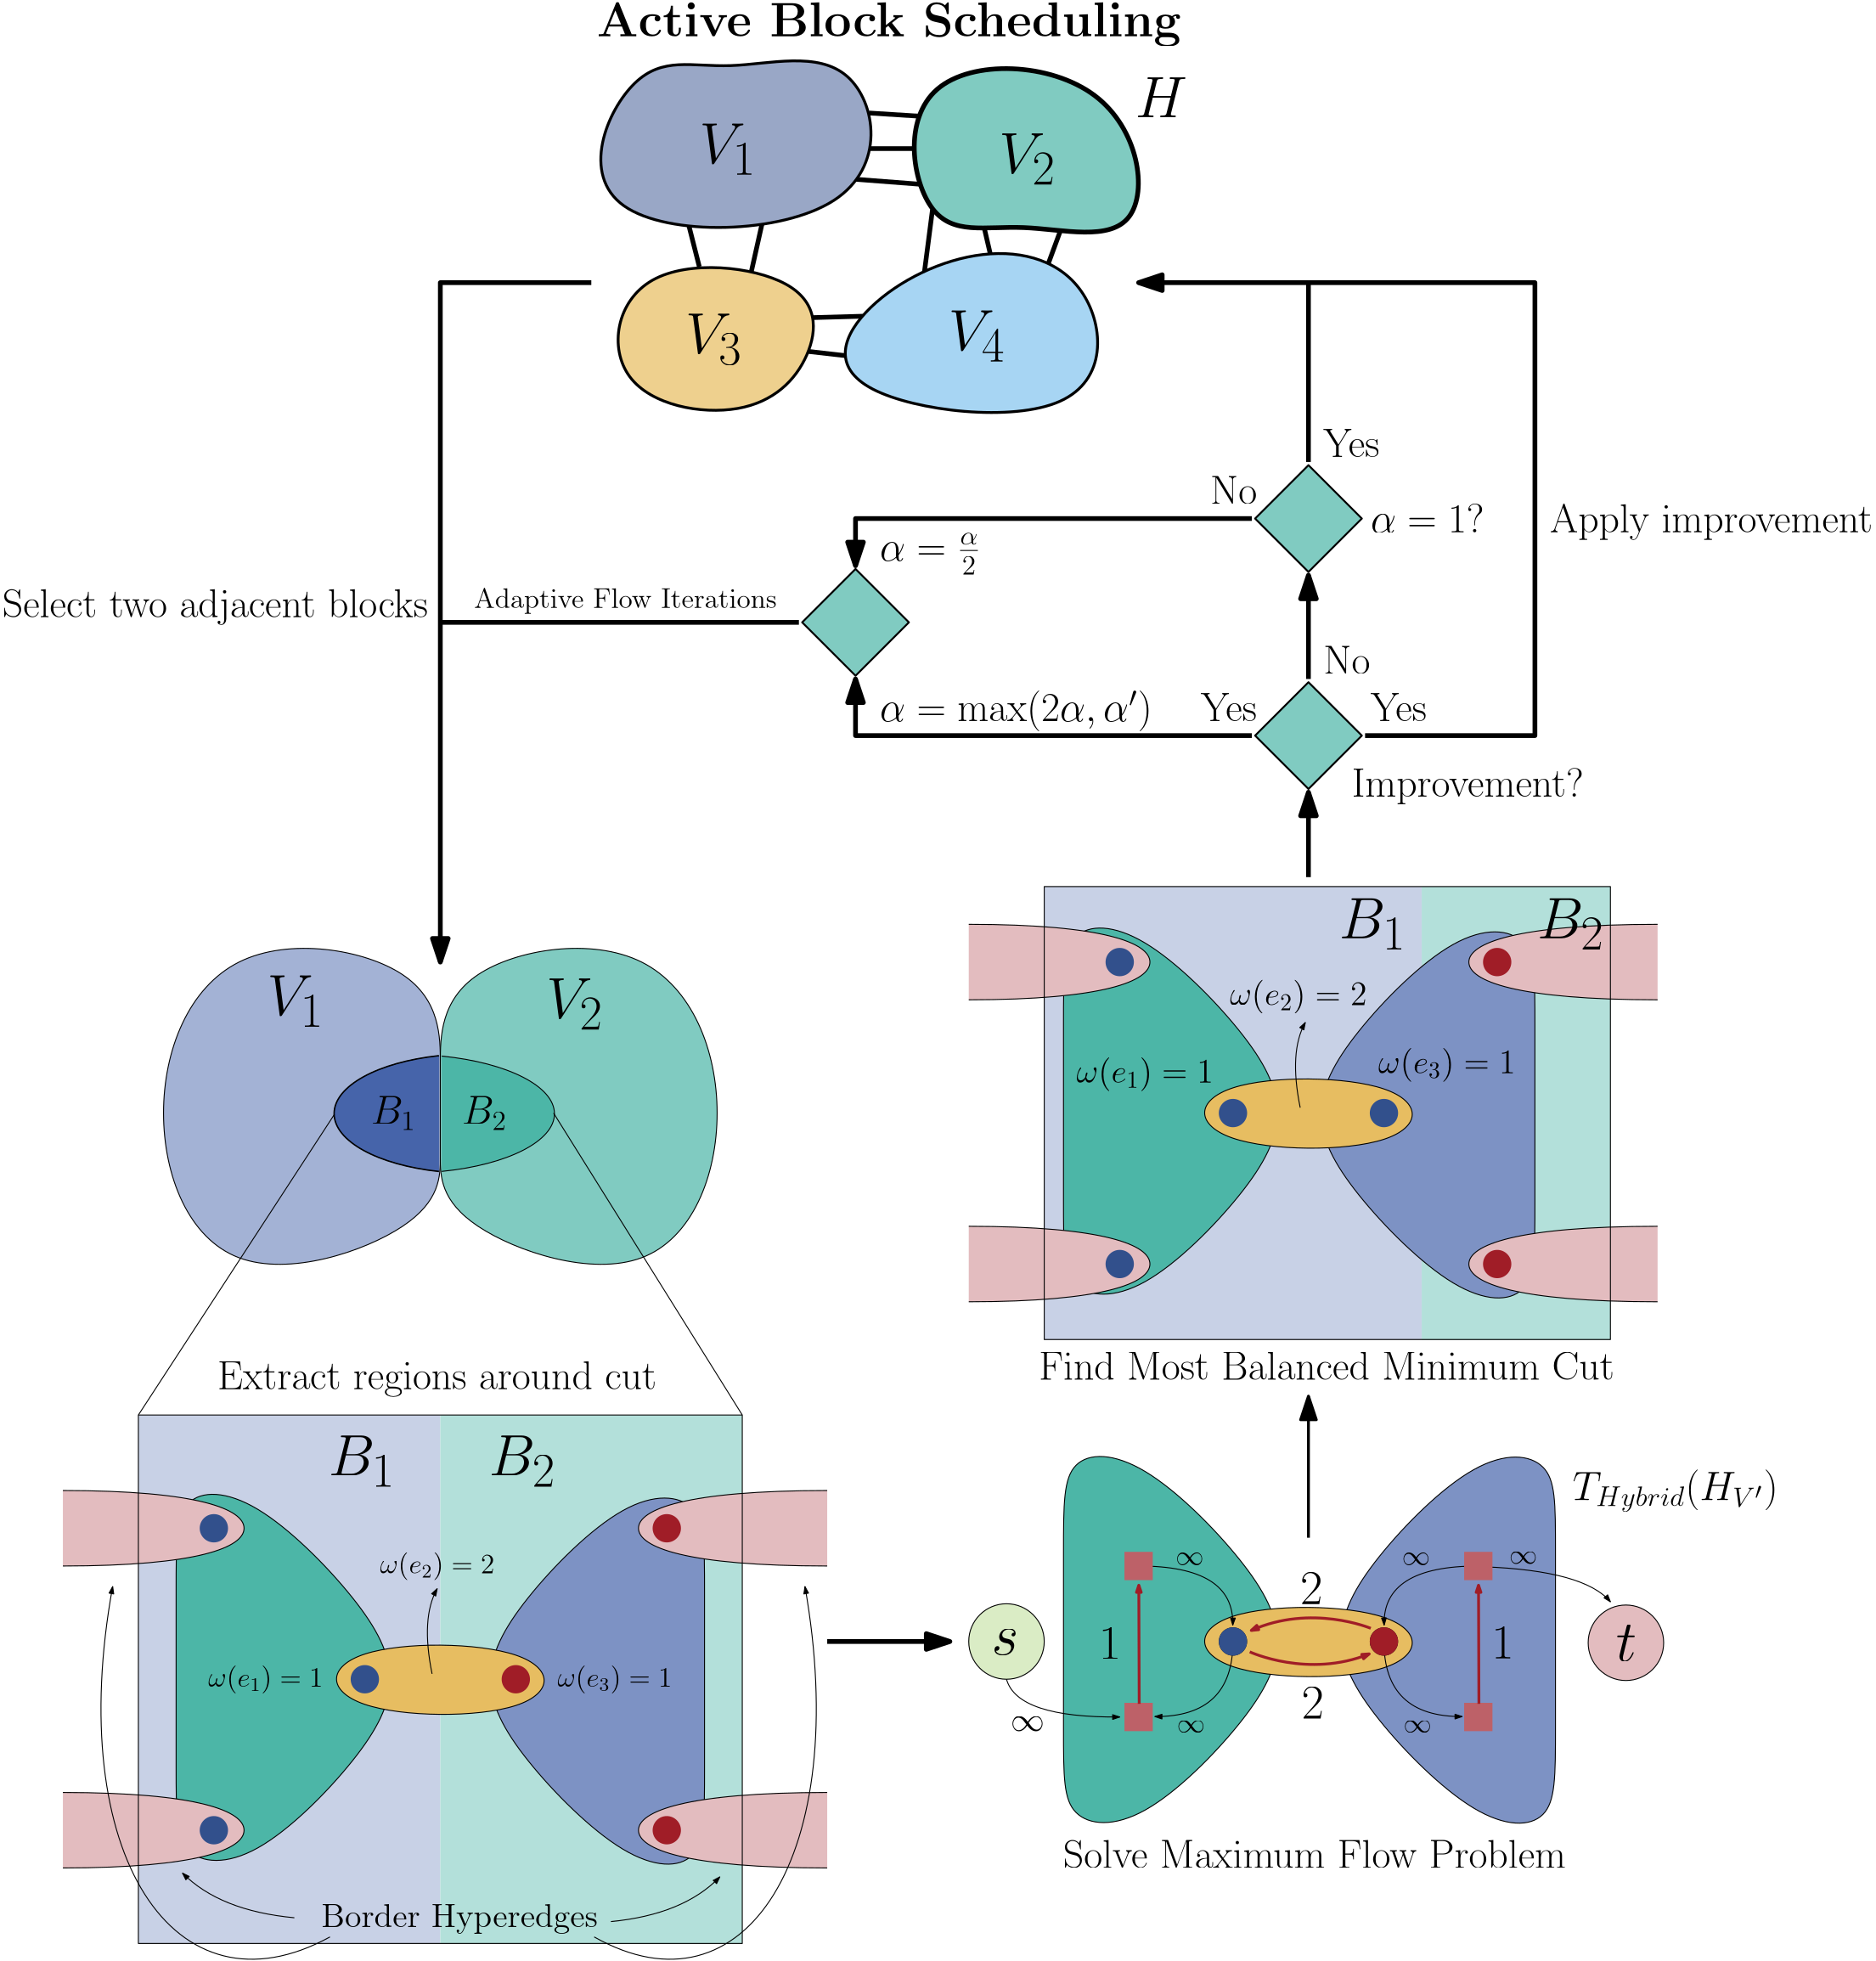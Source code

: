 <?xml version="1.0"?>
<!DOCTYPE ipe SYSTEM "ipe.dtd">
<ipe version="70107" creator="Ipe 7.1.10">
<info created="D:20171020130216" modified="D:20180101155053"/>
<ipestyle name="basic">
<symbol name="arrow/arc(spx)">
<path stroke="sym-stroke" fill="sym-stroke" pen="sym-pen">
0 0 m
-1 0.333 l
-1 -0.333 l
h
</path>
</symbol>
<symbol name="arrow/farc(spx)">
<path stroke="sym-stroke" fill="white" pen="sym-pen">
0 0 m
-1 0.333 l
-1 -0.333 l
h
</path>
</symbol>
<symbol name="arrow/ptarc(spx)">
<path stroke="sym-stroke" fill="sym-stroke" pen="sym-pen">
0 0 m
-1 0.333 l
-0.8 0 l
-1 -0.333 l
h
</path>
</symbol>
<symbol name="arrow/fptarc(spx)">
<path stroke="sym-stroke" fill="white" pen="sym-pen">
0 0 m
-1 0.333 l
-0.8 0 l
-1 -0.333 l
h
</path>
</symbol>
<symbol name="mark/circle(sx)" transformations="translations">
<path fill="sym-stroke">
0.6 0 0 0.6 0 0 e
0.4 0 0 0.4 0 0 e
</path>
</symbol>
<symbol name="mark/disk(sx)" transformations="translations">
<path fill="sym-stroke">
0.6 0 0 0.6 0 0 e
</path>
</symbol>
<symbol name="mark/fdisk(sfx)" transformations="translations">
<group>
<path fill="sym-fill">
0.5 0 0 0.5 0 0 e
</path>
<path fill="sym-stroke" fillrule="eofill">
0.6 0 0 0.6 0 0 e
0.4 0 0 0.4 0 0 e
</path>
</group>
</symbol>
<symbol name="mark/box(sx)" transformations="translations">
<path fill="sym-stroke" fillrule="eofill">
-0.6 -0.6 m
0.6 -0.6 l
0.6 0.6 l
-0.6 0.6 l
h
-0.4 -0.4 m
0.4 -0.4 l
0.4 0.4 l
-0.4 0.4 l
h
</path>
</symbol>
<symbol name="mark/square(sx)" transformations="translations">
<path fill="sym-stroke">
-0.6 -0.6 m
0.6 -0.6 l
0.6 0.6 l
-0.6 0.6 l
h
</path>
</symbol>
<symbol name="mark/fsquare(sfx)" transformations="translations">
<group>
<path fill="sym-fill">
-0.5 -0.5 m
0.5 -0.5 l
0.5 0.5 l
-0.5 0.5 l
h
</path>
<path fill="sym-stroke" fillrule="eofill">
-0.6 -0.6 m
0.6 -0.6 l
0.6 0.6 l
-0.6 0.6 l
h
-0.4 -0.4 m
0.4 -0.4 l
0.4 0.4 l
-0.4 0.4 l
h
</path>
</group>
</symbol>
<symbol name="mark/cross(sx)" transformations="translations">
<group>
<path fill="sym-stroke">
-0.43 -0.57 m
0.57 0.43 l
0.43 0.57 l
-0.57 -0.43 l
h
</path>
<path fill="sym-stroke">
-0.43 0.57 m
0.57 -0.43 l
0.43 -0.57 l
-0.57 0.43 l
h
</path>
</group>
</symbol>
<symbol name="arrow/fnormal(spx)">
<path stroke="sym-stroke" fill="white" pen="sym-pen">
0 0 m
-1 0.333 l
-1 -0.333 l
h
</path>
</symbol>
<symbol name="arrow/pointed(spx)">
<path stroke="sym-stroke" fill="sym-stroke" pen="sym-pen">
0 0 m
-1 0.333 l
-0.8 0 l
-1 -0.333 l
h
</path>
</symbol>
<symbol name="arrow/fpointed(spx)">
<path stroke="sym-stroke" fill="white" pen="sym-pen">
0 0 m
-1 0.333 l
-0.8 0 l
-1 -0.333 l
h
</path>
</symbol>
<symbol name="arrow/linear(spx)">
<path stroke="sym-stroke" pen="sym-pen">
-1 0.333 m
0 0 l
-1 -0.333 l
</path>
</symbol>
<symbol name="arrow/fdouble(spx)">
<path stroke="sym-stroke" fill="white" pen="sym-pen">
0 0 m
-1 0.333 l
-1 -0.333 l
h
-1 0 m
-2 0.333 l
-2 -0.333 l
h
</path>
</symbol>
<symbol name="arrow/double(spx)">
<path stroke="sym-stroke" fill="sym-stroke" pen="sym-pen">
0 0 m
-1 0.333 l
-1 -0.333 l
h
-1 0 m
-2 0.333 l
-2 -0.333 l
h
</path>
</symbol>
<pen name="heavier" value="0.8"/>
<pen name="fat" value="1.2"/>
<pen name="ultrafat" value="2"/>
<symbolsize name="large" value="5"/>
<symbolsize name="small" value="2"/>
<symbolsize name="tiny" value="1.1"/>
<arrowsize name="large" value="10"/>
<arrowsize name="small" value="5"/>
<arrowsize name="tiny" value="3"/>
<color name="red" value="1 0 0"/>
<color name="green" value="0 1 0"/>
<color name="blue" value="0 0 1"/>
<color name="yellow" value="1 1 0"/>
<color name="orange" value="1 0.647 0"/>
<color name="gold" value="1 0.843 0"/>
<color name="purple" value="0.627 0.125 0.941"/>
<color name="gray" value="0.745"/>
<color name="brown" value="0.647 0.165 0.165"/>
<color name="navy" value="0 0 0.502"/>
<color name="pink" value="1 0.753 0.796"/>
<color name="seagreen" value="0.18 0.545 0.341"/>
<color name="turquoise" value="0.251 0.878 0.816"/>
<color name="violet" value="0.933 0.51 0.933"/>
<color name="darkblue" value="0 0 0.545"/>
<color name="darkcyan" value="0 0.545 0.545"/>
<color name="darkgray" value="0.663"/>
<color name="darkgreen" value="0 0.392 0"/>
<color name="darkmagenta" value="0.545 0 0.545"/>
<color name="darkorange" value="1 0.549 0"/>
<color name="darkred" value="0.545 0 0"/>
<color name="lightblue" value="0.678 0.847 0.902"/>
<color name="lightcyan" value="0.878 1 1"/>
<color name="lightgray" value="0.827"/>
<color name="lightgreen" value="0.565 0.933 0.565"/>
<color name="lightyellow" value="1 1 0.878"/>
<dashstyle name="dashed" value="[4] 0"/>
<dashstyle name="dotted" value="[1 3] 0"/>
<dashstyle name="dash dotted" value="[4 2 1 2] 0"/>
<dashstyle name="dash dot dotted" value="[4 2 1 2 1 2] 0"/>
<textsize name="large" value="\large"/>
<textsize name="Large" value="\Large"/>
<textsize name="LARGE" value="\LARGE"/>
<textsize name="huge" value="\huge"/>
<textsize name="Huge" value="\Huge"/>
<textsize name="small" value="\small"/>
<textsize name="footnote" value="\footnotesize"/>
<textsize name="tiny" value="\tiny"/>
<textstyle name="center" begin="\begin{center}" end="\end{center}"/>
<textstyle name="itemize" begin="\begin{itemize}" end="\end{itemize}"/>
<textstyle name="item" begin="\begin{itemize}\item{}" end="\end{itemize}"/>
<gridsize name="4 pts" value="4"/>
<gridsize name="8 pts (~3 mm)" value="8"/>
<gridsize name="16 pts (~6 mm)" value="16"/>
<gridsize name="32 pts (~12 mm)" value="32"/>
<gridsize name="10 pts (~3.5 mm)" value="10"/>
<gridsize name="20 pts (~7 mm)" value="20"/>
<gridsize name="14 pts (~5 mm)" value="14"/>
<gridsize name="28 pts (~10 mm)" value="28"/>
<gridsize name="56 pts (~20 mm)" value="56"/>
<anglesize name="90 deg" value="90"/>
<anglesize name="60 deg" value="60"/>
<anglesize name="45 deg" value="45"/>
<anglesize name="30 deg" value="30"/>
<anglesize name="22.5 deg" value="22.5"/>
<opacity name="10%" value="0.1"/>
<opacity name="30%" value="0.3"/>
<opacity name="50%" value="0.5"/>
<opacity name="75%" value="0.75"/>
<tiling name="falling" angle="-60" step="4" width="1"/>
<tiling name="rising" angle="30" step="4" width="1"/>
</ipestyle>
<ipestyle name="transparency">
<opacity name="10%" value="0.1"/>
<opacity name="50%" value="0.5"/>
<opacity name="75%" value="0.75"/>
<opacity name="25%" value="0.25"/>
</ipestyle>
<ipestyle name="bigpaper">
<layout paper="10000 6000" origin="0 0" frame="10000 6000"/>
<titlestyle pos="10 10" size="LARGE" color="title"  valign="baseline"/>
</ipestyle>
<ipestyle name="kitcolors">
<color name="KITgreen" value="0 0.588 0.509"/>
<color name="KITgreen70" value="0.3 0.711 0.656"/>
<color name="KITgreen50" value="0.5 0.794 0.754"/>
<color name="KITgreen30" value="0.7 0.876 0.852"/>
<color name="KITgreen15" value="0.85 0.938 0.926"/>
<color name="KITblue" value="0.274 0.392 0.666"/>
<color name="KITblue70" value="0.492 0.574 0.766"/>
<color name="KITblue50" value="0.637 0.696 0.833"/>
<color name="KITblue30" value="0.782 0.817 0.9"/>
<color name="KITblue15" value="0.891 0.908 0.95"/>
<color name="KITblack" value="0"/>
<color name="KITblack70" value="0.3"/>
<color name="KITblack50" value="0.5"/>
<color name="KITblack30" value="0.7"/>
<color name="KITblack15" value="0.85"/>
<color name="KITpalegreen" value="0.509 0.745 0.235"/>
<color name="KITpalegreen70" value="0.656 0.821 0.464"/>
<color name="KITpalegreen50" value="0.754 0.872 0.617"/>
<color name="KITpalegreen30" value="0.852 0.923 0.77"/>
<color name="KITpalegreen15" value="0.926 0.961 0.885"/>
<color name="KITyellow" value="0.98 0.901 0.078"/>
<color name="KITyellow70" value="0.986 0.931 0.354"/>
<color name="KITyellow50" value="0.99 0.95 0.539"/>
<color name="KITyellow30" value="0.994 0.97 0.723"/>
<color name="KITyellow15" value="0.997 0.985 0.861"/>
<color name="KITorange" value="0.862 0.627 0.117"/>
<color name="KITorange70" value="0.903 0.739 0.382"/>
<color name="KITorange50" value="0.931 0.813 0.558"/>
<color name="KITorange30" value="0.958 0.888 0.735"/>
<color name="KITorange15" value="0.979 0.944 0.867"/>
<color name="KITbrown" value="0.627 0.509 0.196"/>
<color name="KITbrown70" value="0.739 0.656 0.437"/>
<color name="KITbrown50" value="0.813 0.754 0.598"/>
<color name="KITbrown30" value="0.888 0.852 0.758"/>
<color name="KITbrown15" value="0.944 0.926 0.879"/>
<color name="KITred" value="0.627 0.117 0.156"/>
<color name="KITred70" value="0.739 0.382 0.409"/>
<color name="KITred50" value="0.813 0.558 0.578"/>
<color name="KITred30" value="0.888 0.735 0.747"/>
<color name="KITred15" value="0.944 0.867 0.873"/>
<color name="KITlilac" value="0.627 0 0.47"/>
<color name="KITlilac70" value="0.739 0.3 0.629"/>
<color name="KITlilac50" value="0.813 0.5 0.735"/>
<color name="KITlilac30" value="0.888 0.7 0.841"/>
<color name="KITlilac15" value="0.944 0.85 0.92"/>
<color name="KITcyanblue" value="0.313 0.666 0.901"/>
<color name="KITcyanblue70" value="0.519 0.766 0.931"/>
<color name="KITcyanblue50" value="0.656 0.833 0.95"/>
<color name="KITcyanblue30" value="0.794 0.9 0.97"/>
<color name="KITcyanblue15" value="0.897 0.95 0.985"/>
<color name="KITseablue" value="0.196 0.313 0.549"/>
<color name="KITseablue70" value="0.437 0.519 0.684"/>
<color name="KITseablue50" value="0.598 0.656 0.774"/>
<color name="KITseablue30" value="0.758 0.794 0.864"/>
<color name="KITseablue15" value="0.879 0.897 0.932"/>
<color name="KITwhite" value="1"/>
</ipestyle>
<page>
<layer name="alpha"/>
<view layers="alpha" active="alpha"/>
<path layer="alpha" matrix="1.25 0 0 0.857143 884 544" fill="KITblue30">
48 224 m
48 0 l
176 0 l
176 224 l
h
</path>
<path matrix="0.625 0 0 0.858008 994 543.806" fill="KITgreen30">
176 0 m
176 224 l
304 224 l
304 0 l
h
</path>
<path matrix="1 0 0 1 512 288" fill="KITblue30">
48 224 m
48 0 l
176 0 l
176 224 l
h
</path>
<path matrix="1 0 0 1 512 288" fill="KITgreen30">
176 0 m
176 224 l
304 224 l
304 0 l
h
</path>
<path matrix="1 0 0 1 496 288" stroke="KITblack" fill="KITblue50">
96 432
192 416
192 368
192 352
192 336
192 304
96 272
64 352 u
</path>
<path matrix="-1 0 0 1 832 288" stroke="black" fill="KITgreen50">
48 432
144 416
144 368
144 352
144 336
144 304
48 272
16 352 u
</path>
<path matrix="1.77385 0 0 0.764008 403.582 468.641" stroke="KITblack" fill="KITblue" pen="heavier">
160 256 m
32.9848 0 0 32.9848 168 224 160 192 a
</path>
<path matrix="1.77385 0 0 0.764008 403.582 468.641" stroke="KITblack" fill="KITblue">
160 256 m
32.9848 0 0 32.9848 168 224 160 192 a
</path>
<path matrix="-1.91274 0 0 0.764008 994.629 468.568" stroke="KITblack" fill="KITgreen70">
160 256 m
32.9848 0 0 32.9848 168 224 160 192 a
</path>
<text matrix="1 0 0 1 692.497 638.556" transformations="translations" pos="290.056 423.559" stroke="KITblack" type="label" width="22.024" height="16.938" depth="0" valign="baseline" size="Huge">$H$</text>
<text matrix="1 0 0 1 551.692 289.183" transformations="translations" pos="62.8375 392.198" stroke="KITblack" type="label" width="24.123" height="16.939" depth="4.78" valign="baseline" size="Huge">$V_1$</text>
<text matrix="1 0 0 1 670.036 288" transformations="translations" pos="62.8375 392.198" stroke="KITblack" type="label" width="24.123" height="16.939" depth="4.78" valign="baseline" size="Huge">$V_2$</text>
<text matrix="1 0 0 1 595.692 243.183" transformations="translations" pos="62.8375 392.198" stroke="KITblack" type="label" width="19.157" height="11.766" depth="2.58" valign="baseline" size="LARGE">$B_1$</text>
<text matrix="1 0 0 1 634.298 243.183" transformations="translations" pos="62.8375 392.198" stroke="KITblack" type="label" width="19.157" height="11.766" depth="2.58" valign="baseline" size="LARGE">$B_2$</text>
<path matrix="0 -1 1 0 -880 1424" stroke="black" fill="KITblue70">
944 1648
947.2 1680
976 1680
1072 1680
1104 1680
1104 1648
1056 1600
1024 1584
992 1600 u
</path>
<path matrix="0 1 -1 0 2256 -624" stroke="black" fill="KITgreen70">
944 1648
947.2 1680
976 1680
1072 1680
1104 1680
1104 1648
1056 1600
1024 1584
992 1600 u
</path>
<path matrix="1.25 0 0 1 452 288" stroke="KITblack" fill="KITred30">
320 192 m
272 192
240 176
272 160
320 160 c
</path>
<use matrix="1 0 0 1 -176 -1200" name="mark/disk(sx)" pos="960 1664" size="10" stroke="KITred"/>
<path matrix="1.25 0 0 1 452 160" stroke="KITblack" fill="KITred30">
320 192 m
272 192
240 176
272 160
320 160 c
</path>
<use matrix="1 0 0 1 -176 -1328" name="mark/disk(sx)" pos="960 1664" size="10" stroke="KITred"/>
<path matrix="-1.2 0 0 1 912 160" stroke="KITblack" fill="KITred30">
320 192 m
272 192
240 176
272 160
320 160 c
</path>
<use matrix="1 0 0 1 -368 -1328" name="mark/disk(sx)" pos="960 1664" size="10" stroke="KITseablue"/>
<path matrix="-1.2 0 0 1 912 288" stroke="KITblack" fill="KITred30">
320 192 m
272 192
240 176
272 160
320 160 c
</path>
<use matrix="1 0 0 1 -368 -1200" name="mark/disk(sx)" pos="960 1664" size="10" stroke="KITseablue"/>
<text matrix="1 0 0 1 577.692 94.183" transformations="translations" pos="62.8375 392.198" stroke="KITblack" type="label" width="28.412" height="16.939" depth="4.78" valign="baseline" size="Huge">$B_1$</text>
<text matrix="1 0 0 1 645.692 94.183" transformations="translations" pos="62.8375 392.198" stroke="KITblack" type="label" width="28.412" height="16.939" depth="4.78" valign="baseline" size="Huge">$B_2$</text>
<path matrix="1 0 0 1 512 288" stroke="KITblack">
224 0 m
224 0 l
224 0 l
224 0 l
h
</path>
<path matrix="1 0 0 1 512 288" stroke="KITblack">
131.1 351.442 m
48 224 l
48 0 l
304 0 l
304 224 l
224 352 l
</path>
<path matrix="1 0 0 1 512 288" stroke="KITblack">
48 224 m
304 224 l
</path>
<text matrix="1 0 0 1 493.656 268.858" transformations="translations" pos="96 128" stroke="KITblack" type="label" width="48.58" height="8.965" depth="2.99" valign="baseline" size="large">$\omega(e_1) = 1$</text>
<text matrix="1 0 0 1 566.415 316.868" transformations="translations" pos="96 128" stroke="KITblack" type="label" width="48.58" height="8.965" depth="2.99" valign="baseline" size="large">$\omega(e_2) = 2$</text>
<text matrix="1 0 0 1 641.656 268.858" transformations="translations" pos="96 128" stroke="KITblack" type="label" width="48.58" height="8.965" depth="2.99" valign="baseline" size="large">$\omega(e_3) = 1$</text>
<path matrix="0 1 -1 0 2632.16 -607.961" stroke="black" fill="KITgreen70">
944 1648
947.2 1680
976 1680
1072 1680
1104 1680
1104 1648
1056 1600
1024 1584
992 1600 u
</path>
<path matrix="0 -1 1 0 -519.28 1441.37" stroke="black" fill="KITblue70">
944 1648
947.2 1680
976 1680
1072 1680
1104 1680
1104 1648
1056 1600
1024 1584
992 1600 u
</path>
<path matrix="0.00821972 0.999966 -0.999966 0.00821972 2615.53 -621.074" stroke="black" fill="KITorange70">
1008 1616
1040 1616
1040 1520
1008 1520 u
</path>
<path matrix="0.00821972 0.999966 -0.999966 0.00821972 2247.53 -637.074" stroke="black" fill="KITorange70">
1008 1616
1040 1616
1040 1520
1008 1520 u
</path>
<use matrix="1 0 0 1 -304 -1264" name="mark/disk(sx)" pos="960 1664" size="10" stroke="KITseablue"/>
<use matrix="1 0 0 1 -240 -1264" name="mark/disk(sx)" pos="960 1664" size="10" stroke="KITred"/>
<use matrix="1 0 0 1 24 -1280" name="mark/square(sx)" pos="960 1664" size="10" stroke="KITred70"/>
<path matrix="0.00235113 0.937581 -0.850892 0.00259066 2369.98 -784.76" stroke="KITred" pen="fat" rarrow="normal/tiny">
1301.61 1632.34 m
1248 1632 l
</path>
<use matrix="1 0 0 1 168 -1280" name="mark/square(sx)" pos="960 1664" size="10" stroke="KITred70"/>
<path matrix="0.00235113 0.937581 -0.850892 0.00259066 2513.98 -784.76" stroke="KITred" pen="fat" rarrow="normal/tiny">
1301.61 1632.34 m
1248 1632 l
</path>
<use matrix="1 0 0 1 64 -1248" name="mark/disk(sx)" pos="960 1664" size="10" stroke="black"/>
<use matrix="1 0 0 1 128 -1248" name="mark/disk(sx)" pos="960 1664" size="10" stroke="black"/>
<path matrix="1.27043 0 0 1.08103 -498.148 -1212.46" stroke="black" rarrow="normal/tiny">
1248.58 1512.83 m
1248 1536
1280 1536 c
</path>
<path matrix="-1.27028 0 0 1.08103 2609.96 -1212.46" stroke="black" rarrow="normal/tiny">
1248.58 1512.83 m
1248 1536
1280 1536 c
</path>
<use matrix="1 0 0 1 24 -1216" name="mark/square(sx)" pos="960 1664" size="10" stroke="KITred70"/>
<path matrix="1 0 0 1 464 304" stroke="black" arrow="normal/tiny">
624 112 m
624 80
657.13 80.1839 c
</path>
<path matrix="1 0 0 1 464 304" stroke="black" arrow="normal/tiny">
560 112 m
560 80
526.894 80.1778 c
</path>
<path matrix="0.00178246 -0.999998 0.999998 0.00178246 -385.246 1821.57" stroke="KITred" pen="fat" rarrow="normal/tiny">
1403.41 1414.52 m
1392 1440
1402.6 1465.16
1402.6 1465.16 c
</path>
<path matrix="0.0329978 0.999455 -0.999455 0.0329978 2449.2 -1038.58" stroke="KITred" pen="fat" rarrow="normal/tiny">
1403.41 1414.52 m
1392 1440
1402.6 1465.16
1402.6 1465.16 c
</path>
<path matrix="1 0 0 1 496 288" stroke="KITblack" fill="KITpalegreen30">
16 0 0 16 432 128 e
</path>
<text matrix="1 0 0 1 489.68 282.415" transformations="translations" pos="432 128" stroke="KITblack" type="label" width="11.432" height="10.672" depth="0" valign="baseline" size="Huge">$s$</text>
<path matrix="1 0 0 1 758.573 287.461" stroke="KITblack" fill="KITred30">
16 0 0 16 432 128 e
</path>
<text matrix="1 0 0 1 754.325 279.764" transformations="translations" pos="432 128" stroke="KITblack" type="label" width="8.764" height="15.246" depth="0" valign="baseline" size="Huge">$t$</text>
<text matrix="1 0 0 1 956.497 303.851" transformations="translations" pos="96 128" stroke="KITblack" type="label" width="9.476" height="13.319" depth="0" valign="baseline" size="huge">$2$</text>
<text matrix="1 0 0 1 957.089 255.33" transformations="translations" pos="96 128" stroke="KITblack" type="label" width="9.476" height="13.319" depth="0" valign="baseline" size="huge">$2$</text>
<text matrix="1 0 0 1 1037.56 280.774" transformations="translations" pos="96 128" stroke="KITblack" type="label" width="9.476" height="13.319" depth="0" valign="baseline" size="huge">$1$</text>
<text matrix="1 0 0 1 871.092 280.567" transformations="translations" pos="96 128" stroke="KITblack" type="label" width="9.476" height="13.319" depth="0" valign="baseline" size="huge">$1$</text>
<text matrix="1 0 0 1 1000.24 249.298" transformations="translations" pos="96 128" stroke="KITblack" type="label" width="11.955" height="5.147" depth="0" valign="baseline" size="large">$\infty$</text>
<text matrix="1 0 0 1 999.643 320.353" transformations="translations" pos="96 128" stroke="KITblack" type="label" width="11.955" height="5.147" depth="0" valign="baseline" size="large">$\infty$</text>
<text matrix="1 0 0 1 903.643 320.353" transformations="translations" pos="96 128" stroke="KITblack" type="label" width="11.955" height="5.147" depth="0" valign="baseline" size="large">$\infty$</text>
<text matrix="1 0 0 1 904.238 249.298" transformations="translations" pos="96 128" stroke="KITblack" type="label" width="11.955" height="5.147" depth="0" valign="baseline" size="large">$\infty$</text>
<path matrix="1 0 0 1 496 288" stroke="KITblack" rarrow="normal/tiny">
480 96 m
436.612 95.609
432 112 c
</path>
<text matrix="1 0 0 1 833.774 249.946" transformations="translations" pos="96 128" stroke="KITblack" type="label" width="14.346" height="6.177" depth="0" valign="baseline" size="Large">$\infty$</text>
<path matrix="1 0 0 1 496 288" stroke="KITblack" arrow="normal/tiny">
634.303 159.662 m
676.841 158.068
687.997 144.829 c
</path>
<text matrix="1 0 0 1 1045.07 320.863" transformations="translations" pos="96 128" stroke="KITblack" type="label" width="11.955" height="5.147" depth="0" valign="baseline" size="large">$\infty$</text>
<use matrix="1 0 0 1 168 -1216" name="mark/square(sx)" pos="960 1664" size="10" stroke="KITred70"/>
<path matrix="0 -1 1 0 -528 1664" stroke="black" fill="KITblue70">
944 1648
947.2 1680
976 1680
1072 1680
1104 1680
1104 1648
1056 1600
1024 1584
992 1600 u
</path>
<path matrix="0 1 -1 0 2632.16 -383.961" stroke="black" fill="KITgreen70">
944 1648
947.2 1680
976 1680
1072 1680
1104 1680
1104 1648
1056 1600
1024 1584
992 1600 u
</path>
<text matrix="1 0 0 1 1006.15 321.875" transformations="translations" pos="62.8375 392.198" stroke="KITblack" type="label" width="28.412" height="16.939" depth="4.78" valign="baseline" size="Huge">$B_1$</text>
<path matrix="1 0 0 1 0 -80" stroke="KITblack" pen="fat" rarrow="normal/large">
1056 600 m
1056 540 l
</path>
<path matrix="1 0 0 1 4 -80" stroke="KITblack" pen="ultrafat" rarrow="normal/large">
900 496 m
847.999 496 l
</path>
<text matrix="1 0 0 1 989.656 528.858" transformations="translations" pos="96 128" stroke="KITblack" type="label" width="58.096" height="10.756" depth="3.59" valign="baseline" size="Large">$\omega(e_3) = 1$</text>
<text matrix="1 0 0 1 861.656 524.858" transformations="translations" pos="96 128" stroke="KITblack" type="label" width="58.096" height="10.756" depth="3.59" valign="baseline" size="Large">$\omega(e_1) = 1$</text>
<path matrix="0.00821972 0.999966 -0.999966 0.00821972 2615.53 -397.074" stroke="black" fill="KITorange70">
1008 1616
1040 1616
1040 1520
1008 1520 u
</path>
<use matrix="1 0 0 1 64 -1024" name="mark/disk(sx)" pos="960 1664" size="10" stroke="KITseablue"/>
<use matrix="1 0 0 1 128 -1024" name="mark/disk(sx)" pos="960 1664" size="10" stroke="KITseablue"/>
<text matrix="1 0 0 1 926.677 557.779" transformations="translations" pos="96 128" stroke="KITblack" type="label" width="58.096" height="10.756" depth="3.59" valign="baseline" size="Large">$\omega(e_2) = 2$</text>
<path matrix="1.25 0 0 1 804 528" stroke="KITblack" fill="KITred30">
320 192 m
272 192
240 176
272 160
320 160 c
</path>
<use matrix="1 0 0 1 176 -960" name="mark/disk(sx)" pos="960 1664" size="10" stroke="KITred"/>
<text matrix="1 0 0 1 1090.15 321.875" transformations="translations" pos="62.8375 392.198" stroke="KITblack" type="label" width="28.412" height="16.939" depth="4.78" valign="baseline" size="Huge">$B_2$</text>
<path matrix="1.25 0 0 1 804 400" stroke="KITblack" fill="KITred30">
320 192 m
272 192
240 176
272 160
320 160 c
</path>
<use matrix="1 0 0 1 176 -1088" name="mark/disk(sx)" pos="960 1664" size="10" stroke="KITred"/>
<path matrix="-1.2 0 0 1 1296 528" stroke="KITblack" fill="KITred30">
320 192 m
272 192
240 176
272 160
320 160 c
</path>
<use matrix="1 0 0 1 16 -960" name="mark/disk(sx)" pos="960 1664" size="10" stroke="KITseablue"/>
<path matrix="-1.2 0 0 1 1296 400" stroke="KITblack" fill="KITred30">
320 192 m
272 192
240 176
272 160
320 160 c
</path>
<use matrix="1 0 0 1 16 -1088" name="mark/disk(sx)" pos="960 1664" size="10" stroke="KITseablue"/>
<path matrix="1 0 0 1 496 288" stroke="KITblack">
448 448 m
448 256 l
688 256 l
688 448 l
h
</path>
<text matrix="1 0 0 1 456 288" transformations="translations" pos="496 32" stroke="KITblack" type="label" width="213.359" height="11.955" depth="0" valign="baseline" size="LARGE">Solve Maximum Flow Problem</text>
<text matrix="1 0 0 1 97.538 490.923" transformations="translations" pos="496 32" stroke="KITblack" type="label" width="186.252" height="11.954" depth="3.35" valign="baseline" size="LARGE">Extract regions around cut</text>
<text matrix="1 0 0 1 445.698 494.95" transformations="translations" pos="496 32" stroke="KITblack" type="label" width="244.124" height="11.955" depth="0" valign="baseline" size="LARGE">Find Most Balanced Minimum Cut</text>
<text matrix="1 0 0 1 141.538 262.923" transformations="translations" pos="496 32" stroke="KITblack" type="label" width="117.325" height="9.962" depth="2.79" valign="baseline" size="Large">Border Hyperedges</text>
<path matrix="1 0 0 1 496 288" stroke="KITblack" arrow="normal/tiny">
264.321 9.27594 m
295.09 12.2345
310.475 28.2109 c
</path>
<path matrix="1 0 0 1 496 288" stroke="KITblack" arrow="normal/tiny">
257.22 2.76707 m
321.126 -33.3276
366.688 37.6783
346.57 151.288 c
</path>
<path matrix="-1.03097 0 0 1 906.407 288" stroke="KITblack" arrow="normal/tiny">
257.22 2.76707 m
321.126 -33.3276
366.688 37.6783
346.57 151.288 c
</path>
<path matrix="-1.02711 0 0 1 897.614 289.616" stroke="KITblack" arrow="normal/tiny">
264.321 9.27594 m
295.09 12.2345
310.475 28.2109 c
</path>
<text matrix="0.715411 -0.698704 0.698704 0.715411 697.142 1097.83" transformations="translations" pos="496 32" stroke="KITblack" type="label" width="98.334" height="11.954" depth="3.35" valign="baseline" size="LARGE">Improvement?</text>
<path matrix="1 0 0 1 496 288" stroke="KITblack" rarrow="normal/tiny">
190.659 150.374 m
183.656 137.984
188.504 114.284 c
</path>
<path matrix="1 0 0 1 864 528" stroke="KITblack" rarrow="normal/tiny">
190.659 150.374 m
183.656 137.984
188.504 114.284 c
</path>
<text matrix="1 0 0 1 -16 -84" transformations="translations" pos="1184 560" stroke="black" type="label" width="87.112" height="12.893" depth="4.91" valign="baseline" size="LARGE">$T_{Hybrid}(H_{V&apos;})$</text>
<path matrix="1 0 0 1 8 64" stroke="black" fill="KITcyanblue50" pen="ultrafat">
789.788 934.731 m
785.479 951.698 l
785.479 951.429 l
</path>
<path matrix="1 0 0 1 8 64" stroke="black" fill="KITcyanblue50" pen="ultrafat">
811.874 932.844 m
816.451 953.314 l
816.451 953.314 l
</path>
<path matrix="1 0 0 1 8 64" stroke="black" fill="KITcyanblue50" pen="ultrafat">
837.998 913.184 m
859.097 913.766 l
</path>
<path matrix="1 0 0 1 8 64" stroke="black" fill="KITcyanblue50" pen="ultrafat">
834.938 898.96 m
853.791 896.805 l
</path>
<path matrix="1 0 0 1 8 64" stroke="black" fill="KITcyanblue50" pen="ultrafat">
888.632 958.97 m
884.92 930.305 l
</path>
<path matrix="1 0 0 1 8 64" stroke="black" fill="KITcyanblue50" pen="ultrafat">
910.447 951.698 m
913.141 940.117 l
912.871 940.656 l
</path>
<path matrix="1 0 0 1 8 64" stroke="black" fill="KITcyanblue50" pen="ultrafat">
945.127 956.201 m
936.567 932.916 l
</path>
<path matrix="1 0 0 1 8 64" stroke="black" fill="KITcyanblue50" pen="ultrafat">
852.423 972.087 m
882.976 969.743 l
</path>
<path matrix="1 0 0 1 8 64" stroke="black" fill="KITcyanblue50" pen="ultrafat">
861.968 984.826 m
881.09 984.826 l
881.09 984.826 l
</path>
<path matrix="1 0 0 1 8 64" stroke="black" fill="KITcyanblue50" pen="ultrafat">
861.699 999.908 m
882.976 998.562 l
</path>
<path matrix="0.771429 0 0 0.857143 251.543 218.286" stroke="black" fill="KITseablue50" pen="fat">
720 1004
672 1020
628 924
816 928
800 1024 u
</path>
<path matrix="1 0 0 1 8 64" stroke="black" fill="KITgreen50" pen="ultrafat">
972 1020
872 1024
884 944
924 956
984 940 u
</path>
<path matrix="1 0 0 1 -4 76" stroke="black" fill="KITcyanblue50" pen="fat">
922.972 934.858
868 908
852 866.286
976 852
972 920 u
</path>
<path matrix="1 0 0 1 8 64" stroke="black" fill="KITorange50" pen="fat">
840 932
757.943 940.572
748 880
812 868
840 896 u
</path>
<text matrix="1 0 0 1 734.931 650.297" transformations="translations" pos="62.8375 392.198" stroke="KITblack" type="label" width="24.123" height="16.939" depth="4.78" valign="baseline" size="Huge">$V_1$</text>
<text matrix="1 0 0 1 861.922 646.201" transformations="translations" pos="62.8375 392.198" stroke="KITblack" type="label" width="24.123" height="16.939" depth="4.78" valign="baseline" size="Huge">$V_2$</text>
<text matrix="1 0 0 1 840.529 571.099" transformations="translations" pos="62.8375 392.198" stroke="KITblack" type="label" width="24.123" height="16.939" depth="4.78" valign="baseline" size="Huge">$V_4$</text>
<text matrix="1 0 0 1 729.013 569.734" transformations="translations" pos="62.8375 392.198" stroke="KITblack" type="label" width="24.123" height="16.939" depth="4.78" valign="baseline" size="Huge">$V_3$</text>
<text matrix="0.715411 -0.698704 0.698704 0.715411 125.142 1173.83" transformations="translations" pos="496 32" stroke="KITblack" type="label" width="180.635" height="11.954" depth="3.35" valign="baseline" size="LARGE">Select two adjacent blocks</text>
<text matrix="0.997517 0.0704203 -0.0704203 0.997517 261.829 1029.61" transformations="translations" pos="496 32" stroke="KITblack" type="label" width="248.034" height="14.347" depth="4.02" valign="baseline" size="huge">\textbf{Active Block Scheduling}</text>
<use matrix="1 0 0 1 64 -1248" name="mark/disk(sx)" pos="960 1664" size="10" stroke="KITseablue"/>
<use matrix="1 0 0 1 128 -1248" name="mark/disk(sx)" pos="960 1664" size="10" stroke="KITred"/>
<path stroke="black" pen="ultrafat" arrow="normal/large">
752 992 m
688 992 l
688 704 l
</path>
<path matrix="0.707107 0.707107 -0.707107 0.707107 1010.75 -376.626" stroke="black" fill="KITgreen50" pen="heavier">
848 816 m
848 784 l
880 784 l
880 816 l
h
</path>
<path stroke="black" pen="ultrafat" arrow="normal/large">
1056 740 m
1056 776 l
</path>
<text matrix="0.715411 -0.698704 0.698704 0.715411 685.142 1149.83" transformations="translations" pos="496 32" stroke="KITblack" type="label" width="19.831" height="11.761" depth="0" valign="baseline" size="LARGE">No</text>
<path stroke="black" pen="ultrafat" arrow="normal/large">
1056 824 m
1056 868 l
</path>
<path matrix="0.707107 0.707107 -0.707107 0.707107 1010.75 -284.626" stroke="black" fill="KITgreen50" pen="heavier">
848 816 m
848 784 l
880 784 l
880 816 l
h
</path>
<text matrix="0.715411 -0.698704 0.698704 0.715411 705.142 1209.83" transformations="translations" pos="496 32" stroke="KITblack" type="label" width="48.129" height="11.955" depth="0" valign="baseline" size="LARGE">$\alpha = 1$?</text>
<path stroke="black" pen="ultrafat" arrow="normal/large">
1056 916 m
1056 992 l
984 992 l
</path>
<text matrix="0.715411 -0.698704 0.698704 0.715411 685.142 1241.83" transformations="translations" pos="496 32" stroke="KITblack" type="label" width="23.769" height="11.761" depth="0" valign="baseline" size="LARGE">Yes</text>
<path matrix="0.707107 0.707107 -0.707107 0.707107 818.75 -328.626" stroke="black" fill="KITgreen50" pen="heavier">
848 816 m
848 784 l
880 784 l
880 816 l
h
</path>
<path stroke="black" pen="ultrafat" arrow="normal/large">
1032 892 m
864 892 l
864 872 l
</path>
<path stroke="black" pen="ultrafat" arrow="normal/large">
1032 800 m
864 800 l
864 824 l
</path>
<path stroke="black" pen="ultrafat">
840 848 m
688 848 l
</path>
<text matrix="0.715411 -0.698704 0.698704 0.715411 637.142 1221.83" transformations="translations" pos="496 32" stroke="KITblack" type="label" width="19.831" height="11.761" depth="0" valign="baseline" size="LARGE">No</text>
<text matrix="0.715411 -0.698704 0.698704 0.715411 633.142 1129.83" transformations="translations" pos="496 32" stroke="KITblack" type="label" width="23.769" height="11.761" depth="0" valign="baseline" size="LARGE">Yes</text>
<text matrix="0.715411 -0.698704 0.698704 0.715411 497.142 1129.83" transformations="translations" pos="496 32" stroke="KITblack" type="label" width="115.408" height="12.896" depth="4.29" valign="baseline" size="LARGE">$\alpha = \max(2\alpha, \alpha&apos;)$</text>
<text matrix="0.715411 -0.698704 0.698704 0.715411 497.142 1197.83" transformations="translations" pos="496 32" stroke="KITblack" type="label" width="42.7" height="11.922" depth="5.94" valign="baseline" size="LARGE">$\alpha = \frac{\alpha}{2}$</text>
<path stroke="black" pen="ultrafat">
1080 800 m
1152 800 l
1152 992 l
1056 992 l
</path>
<text matrix="0.715411 -0.698704 0.698704 0.715411 705.142 1129.83" transformations="translations" pos="496 32" stroke="KITblack" type="label" width="23.769" height="11.761" depth="0" valign="baseline" size="LARGE">Yes</text>
<text matrix="0.715411 -0.698704 0.698704 0.715411 781.142 1209.83" transformations="translations" pos="496 32" stroke="KITblack" type="label" width="136.912" height="11.954" depth="3.35" valign="baseline" size="LARGE">Apply improvement</text>
<text matrix="0.715411 -0.698704 0.698704 0.715411 325.142 1177.83" transformations="translations" pos="496 32" stroke="KITblack" type="label" width="128.333" height="8.307" depth="2.32" valign="baseline" size="large">Adaptive Flow Iterations</text>
</page>
</ipe>
